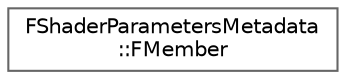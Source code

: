 digraph "Graphical Class Hierarchy"
{
 // INTERACTIVE_SVG=YES
 // LATEX_PDF_SIZE
  bgcolor="transparent";
  edge [fontname=Helvetica,fontsize=10,labelfontname=Helvetica,labelfontsize=10];
  node [fontname=Helvetica,fontsize=10,shape=box,height=0.2,width=0.4];
  rankdir="LR";
  Node0 [id="Node000000",label="FShaderParametersMetadata\l::FMember",height=0.2,width=0.4,color="grey40", fillcolor="white", style="filled",URL="$d4/dc3/classFShaderParametersMetadata_1_1FMember.html",tooltip="A member of a shader parameter structure."];
}
